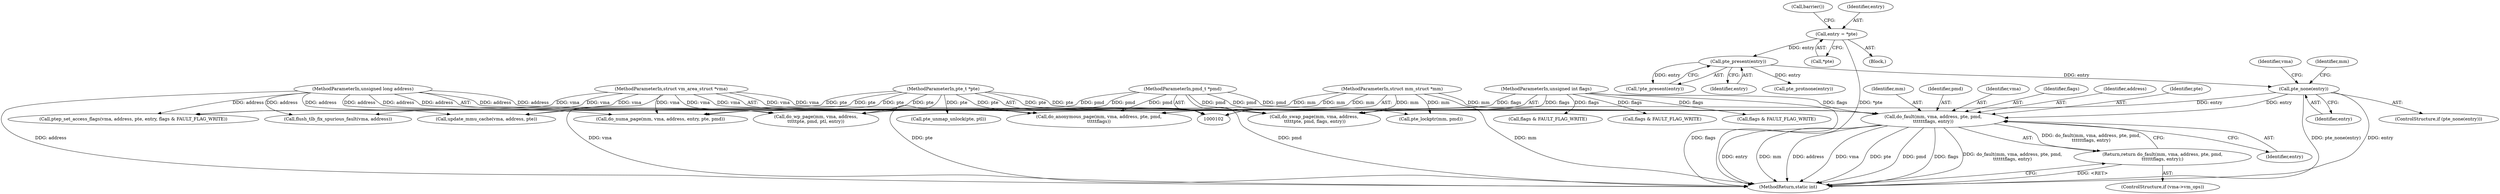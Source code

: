 digraph "0_linux_6b7339f4c31ad69c8e9c0b2859276e22cf72176d_1@pointer" {
"1000131" [label="(Call,do_fault(mm, vma, address, pte, pmd,\n\t\t\t\t\t\tflags, entry))"];
"1000103" [label="(MethodParameterIn,struct mm_struct *mm)"];
"1000104" [label="(MethodParameterIn,struct vm_area_struct *vma)"];
"1000105" [label="(MethodParameterIn,unsigned long address)"];
"1000106" [label="(MethodParameterIn,pte_t *pte)"];
"1000107" [label="(MethodParameterIn,pmd_t *pmd)"];
"1000108" [label="(MethodParameterIn,unsigned int flags)"];
"1000123" [label="(Call,pte_none(entry))"];
"1000119" [label="(Call,pte_present(entry))"];
"1000112" [label="(Call,entry = *pte)"];
"1000130" [label="(Return,return do_fault(mm, vma, address, pte, pmd,\n\t\t\t\t\t\tflags, entry);)"];
"1000209" [label="(Call,ptep_set_access_flags(vma, address, pte, entry, flags & FAULT_FLAG_WRITE))"];
"1000133" [label="(Identifier,vma)"];
"1000116" [label="(Call,barrier())"];
"1000124" [label="(Identifier,entry)"];
"1000192" [label="(Call,do_wp_page(mm, vma, address,\n\t\t\t\t\tpte, pmd, ptl, entry))"];
"1000114" [label="(Call,*pte)"];
"1000137" [label="(Identifier,flags)"];
"1000128" [label="(Identifier,vma)"];
"1000218" [label="(Call,update_mmu_cache(vma, address, pte))"];
"1000134" [label="(Identifier,address)"];
"1000118" [label="(Call,!pte_present(entry))"];
"1000123" [label="(Call,pte_none(entry))"];
"1000119" [label="(Call,pte_present(entry))"];
"1000140" [label="(Call,do_anonymous_page(mm, vma, address, pte, pmd,\n\t\t\t\t\tflags))"];
"1000120" [label="(Identifier,entry)"];
"1000105" [label="(MethodParameterIn,unsigned long address)"];
"1000138" [label="(Identifier,entry)"];
"1000214" [label="(Call,flags & FAULT_FLAG_WRITE)"];
"1000108" [label="(MethodParameterIn,unsigned int flags)"];
"1000183" [label="(Call,flags & FAULT_FLAG_WRITE)"];
"1000157" [label="(Call,pte_protnone(entry))"];
"1000130" [label="(Return,return do_fault(mm, vma, address, pte, pmd,\n\t\t\t\t\t\tflags, entry);)"];
"1000126" [label="(ControlStructure,if (vma->vm_ops))"];
"1000107" [label="(MethodParameterIn,pmd_t *pmd)"];
"1000135" [label="(Identifier,pte)"];
"1000103" [label="(MethodParameterIn,struct mm_struct *mm)"];
"1000106" [label="(MethodParameterIn,pte_t *pte)"];
"1000112" [label="(Call,entry = *pte)"];
"1000237" [label="(MethodReturn,static int)"];
"1000148" [label="(Call,do_swap_page(mm, vma, address,\n \t\t\t\t\tpte, pmd, flags, entry))"];
"1000228" [label="(Call,flush_tlb_fix_spurious_fault(vma, address))"];
"1000149" [label="(Identifier,mm)"];
"1000113" [label="(Identifier,entry)"];
"1000109" [label="(Block,)"];
"1000132" [label="(Identifier,mm)"];
"1000232" [label="(Call,pte_unmap_unlock(pte, ptl))"];
"1000122" [label="(ControlStructure,if (pte_none(entry)))"];
"1000225" [label="(Call,flags & FAULT_FLAG_WRITE)"];
"1000160" [label="(Call,do_numa_page(mm, vma, address, entry, pte, pmd))"];
"1000131" [label="(Call,do_fault(mm, vma, address, pte, pmd,\n\t\t\t\t\t\tflags, entry))"];
"1000104" [label="(MethodParameterIn,struct vm_area_struct *vma)"];
"1000169" [label="(Call,pte_lockptr(mm, pmd))"];
"1000136" [label="(Identifier,pmd)"];
"1000131" -> "1000130"  [label="AST: "];
"1000131" -> "1000138"  [label="CFG: "];
"1000132" -> "1000131"  [label="AST: "];
"1000133" -> "1000131"  [label="AST: "];
"1000134" -> "1000131"  [label="AST: "];
"1000135" -> "1000131"  [label="AST: "];
"1000136" -> "1000131"  [label="AST: "];
"1000137" -> "1000131"  [label="AST: "];
"1000138" -> "1000131"  [label="AST: "];
"1000130" -> "1000131"  [label="CFG: "];
"1000131" -> "1000237"  [label="DDG: entry"];
"1000131" -> "1000237"  [label="DDG: mm"];
"1000131" -> "1000237"  [label="DDG: address"];
"1000131" -> "1000237"  [label="DDG: vma"];
"1000131" -> "1000237"  [label="DDG: pte"];
"1000131" -> "1000237"  [label="DDG: pmd"];
"1000131" -> "1000237"  [label="DDG: flags"];
"1000131" -> "1000237"  [label="DDG: do_fault(mm, vma, address, pte, pmd,\n\t\t\t\t\t\tflags, entry)"];
"1000131" -> "1000130"  [label="DDG: do_fault(mm, vma, address, pte, pmd,\n\t\t\t\t\t\tflags, entry)"];
"1000103" -> "1000131"  [label="DDG: mm"];
"1000104" -> "1000131"  [label="DDG: vma"];
"1000105" -> "1000131"  [label="DDG: address"];
"1000106" -> "1000131"  [label="DDG: pte"];
"1000107" -> "1000131"  [label="DDG: pmd"];
"1000108" -> "1000131"  [label="DDG: flags"];
"1000123" -> "1000131"  [label="DDG: entry"];
"1000103" -> "1000102"  [label="AST: "];
"1000103" -> "1000237"  [label="DDG: mm"];
"1000103" -> "1000140"  [label="DDG: mm"];
"1000103" -> "1000148"  [label="DDG: mm"];
"1000103" -> "1000160"  [label="DDG: mm"];
"1000103" -> "1000169"  [label="DDG: mm"];
"1000103" -> "1000192"  [label="DDG: mm"];
"1000104" -> "1000102"  [label="AST: "];
"1000104" -> "1000237"  [label="DDG: vma"];
"1000104" -> "1000140"  [label="DDG: vma"];
"1000104" -> "1000148"  [label="DDG: vma"];
"1000104" -> "1000160"  [label="DDG: vma"];
"1000104" -> "1000192"  [label="DDG: vma"];
"1000104" -> "1000209"  [label="DDG: vma"];
"1000104" -> "1000218"  [label="DDG: vma"];
"1000104" -> "1000228"  [label="DDG: vma"];
"1000105" -> "1000102"  [label="AST: "];
"1000105" -> "1000237"  [label="DDG: address"];
"1000105" -> "1000140"  [label="DDG: address"];
"1000105" -> "1000148"  [label="DDG: address"];
"1000105" -> "1000160"  [label="DDG: address"];
"1000105" -> "1000192"  [label="DDG: address"];
"1000105" -> "1000209"  [label="DDG: address"];
"1000105" -> "1000218"  [label="DDG: address"];
"1000105" -> "1000228"  [label="DDG: address"];
"1000106" -> "1000102"  [label="AST: "];
"1000106" -> "1000237"  [label="DDG: pte"];
"1000106" -> "1000140"  [label="DDG: pte"];
"1000106" -> "1000148"  [label="DDG: pte"];
"1000106" -> "1000160"  [label="DDG: pte"];
"1000106" -> "1000192"  [label="DDG: pte"];
"1000106" -> "1000209"  [label="DDG: pte"];
"1000106" -> "1000218"  [label="DDG: pte"];
"1000106" -> "1000232"  [label="DDG: pte"];
"1000107" -> "1000102"  [label="AST: "];
"1000107" -> "1000237"  [label="DDG: pmd"];
"1000107" -> "1000140"  [label="DDG: pmd"];
"1000107" -> "1000148"  [label="DDG: pmd"];
"1000107" -> "1000160"  [label="DDG: pmd"];
"1000107" -> "1000169"  [label="DDG: pmd"];
"1000107" -> "1000192"  [label="DDG: pmd"];
"1000108" -> "1000102"  [label="AST: "];
"1000108" -> "1000237"  [label="DDG: flags"];
"1000108" -> "1000140"  [label="DDG: flags"];
"1000108" -> "1000148"  [label="DDG: flags"];
"1000108" -> "1000183"  [label="DDG: flags"];
"1000108" -> "1000214"  [label="DDG: flags"];
"1000108" -> "1000225"  [label="DDG: flags"];
"1000123" -> "1000122"  [label="AST: "];
"1000123" -> "1000124"  [label="CFG: "];
"1000124" -> "1000123"  [label="AST: "];
"1000128" -> "1000123"  [label="CFG: "];
"1000149" -> "1000123"  [label="CFG: "];
"1000123" -> "1000237"  [label="DDG: pte_none(entry)"];
"1000123" -> "1000237"  [label="DDG: entry"];
"1000119" -> "1000123"  [label="DDG: entry"];
"1000123" -> "1000148"  [label="DDG: entry"];
"1000119" -> "1000118"  [label="AST: "];
"1000119" -> "1000120"  [label="CFG: "];
"1000120" -> "1000119"  [label="AST: "];
"1000118" -> "1000119"  [label="CFG: "];
"1000119" -> "1000118"  [label="DDG: entry"];
"1000112" -> "1000119"  [label="DDG: entry"];
"1000119" -> "1000157"  [label="DDG: entry"];
"1000112" -> "1000109"  [label="AST: "];
"1000112" -> "1000114"  [label="CFG: "];
"1000113" -> "1000112"  [label="AST: "];
"1000114" -> "1000112"  [label="AST: "];
"1000116" -> "1000112"  [label="CFG: "];
"1000112" -> "1000237"  [label="DDG: *pte"];
"1000130" -> "1000126"  [label="AST: "];
"1000237" -> "1000130"  [label="CFG: "];
"1000130" -> "1000237"  [label="DDG: <RET>"];
}
